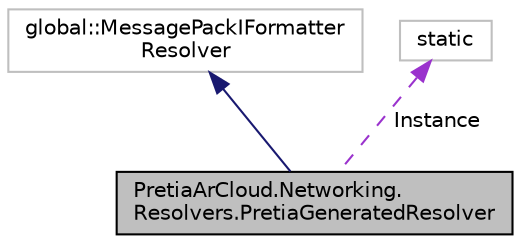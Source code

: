 digraph "PretiaArCloud.Networking.Resolvers.PretiaGeneratedResolver"
{
 // LATEX_PDF_SIZE
  edge [fontname="Helvetica",fontsize="10",labelfontname="Helvetica",labelfontsize="10"];
  node [fontname="Helvetica",fontsize="10",shape=record];
  Node1 [label="PretiaArCloud.Networking.\lResolvers.PretiaGeneratedResolver",height=0.2,width=0.4,color="black", fillcolor="grey75", style="filled", fontcolor="black",tooltip=" "];
  Node2 -> Node1 [dir="back",color="midnightblue",fontsize="10",style="solid",fontname="Helvetica"];
  Node2 [label="global::MessagePackIFormatter\lResolver",height=0.2,width=0.4,color="grey75", fillcolor="white", style="filled",tooltip=" "];
  Node3 -> Node1 [dir="back",color="darkorchid3",fontsize="10",style="dashed",label=" Instance" ,fontname="Helvetica"];
  Node3 [label="static",height=0.2,width=0.4,color="grey75", fillcolor="white", style="filled",tooltip=" "];
}

